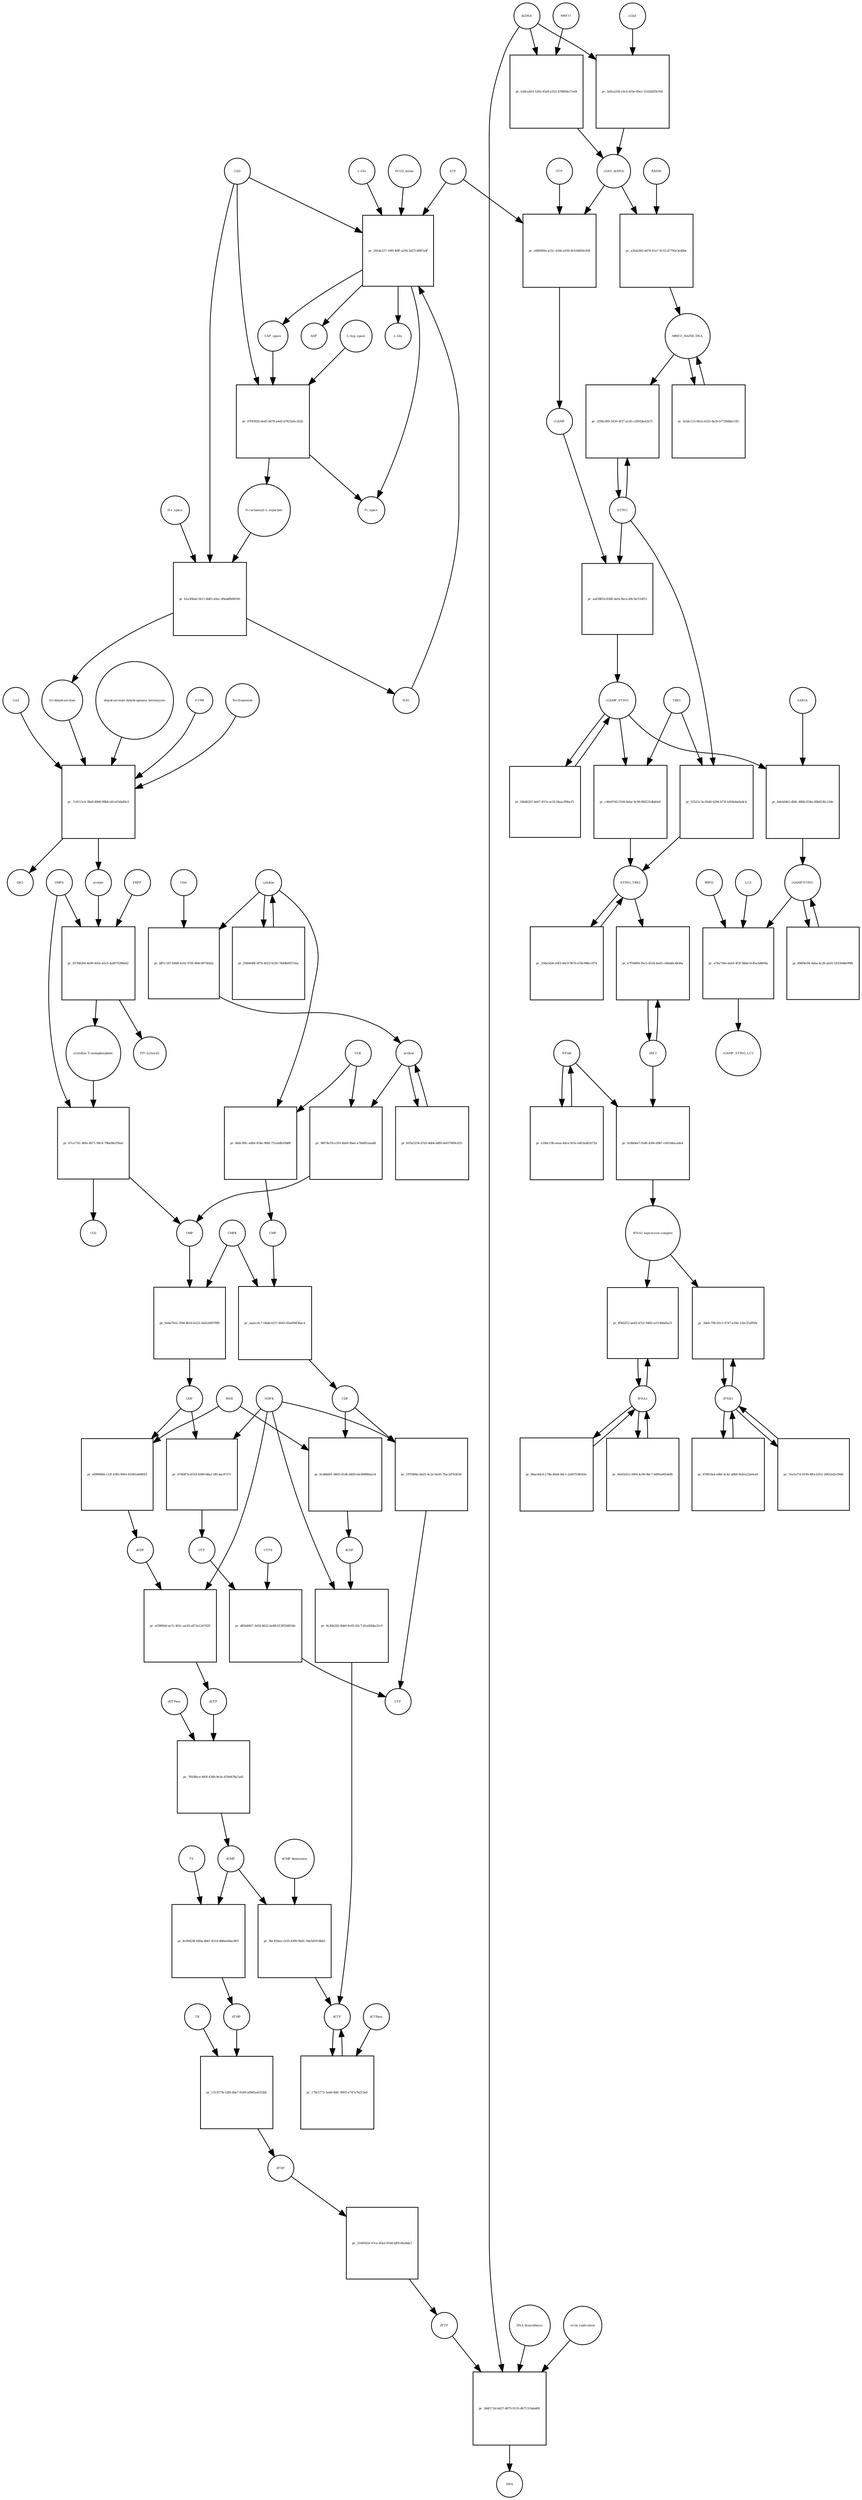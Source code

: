 strict digraph  {
"L-Gln" [annotation="", bipartite=0, cls="simple chemical", fontsize=4, label="L-Gln", shape=circle];
"pr_291da127-16f9-40ff-a294-5d27c8847a4f" [annotation="", bipartite=1, cls=process, fontsize=4, label="pr_291da127-16f9-40ff-a294-5d27c8847a4f", shape=square];
CAP_space [annotation="", bipartite=0, cls="simple chemical", fontsize=4, label=CAP_space, shape=circle];
CAD [annotation="", bipartite=0, cls=macromolecule, fontsize=4, label=CAD, shape=circle];
HCO3_minus [annotation="", bipartite=0, cls="simple chemical", fontsize=4, label=HCO3_minus, shape=circle];
H2O [annotation="", bipartite=0, cls="simple chemical", fontsize=4, label=H2O, shape=circle];
ATP [annotation="", bipartite=0, cls="simple chemical", fontsize=4, label=ATP, shape=circle];
"L-Glu" [annotation="", bipartite=0, cls="simple chemical", fontsize=4, label="L-Glu", shape=circle];
ADP [annotation="", bipartite=0, cls="simple chemical", fontsize=4, label=ADP, shape=circle];
Pi_space [annotation="", bipartite=0, cls="simple chemical", fontsize=4, label=Pi_space, shape=circle];
cytidine [annotation="", bipartite=0, cls="simple chemical", fontsize=4, label=cytidine, shape=circle];
"pr_bff1c187-b9d8-4c92-976f-9b4c0074fab2" [annotation="", bipartite=1, cls=process, fontsize=4, label="pr_bff1c187-b9d8-4c92-976f-9b4c0074fab2", shape=square];
uridine [annotation="", bipartite=0, cls="simple chemical", fontsize=4, label=uridine, shape=circle];
CDA [annotation="", bipartite=0, cls=macromolecule, fontsize=4, label=CDA, shape=circle];
"pr_98f74e59-e310-4bb9-9bee-a7b08fceaadd" [annotation="", bipartite=1, cls=process, fontsize=4, label="pr_98f74e59-e310-4bb9-9bee-a7b08fceaadd", shape=square];
UMP [annotation="", bipartite=0, cls="simple chemical", fontsize=4, label=UMP, shape=circle];
UCK [annotation="", bipartite=0, cls=macromolecule, fontsize=4, label=UCK, shape=circle];
"pr_dbdc36fc-adb4-454e-96bf-751eb4b10b88" [annotation="", bipartite=1, cls=process, fontsize=4, label="pr_dbdc36fc-adb4-454e-96bf-751eb4b10b88", shape=square];
CMP [annotation="", bipartite=0, cls="simple chemical", fontsize=4, label=CMP, shape=circle];
"pr_605a5234-d7d3-4d64-bdf6-0e657899c635" [annotation="", bipartite=1, cls=process, fontsize=4, label="pr_605a5234-d7d3-4d64-bdf6-0e657899c635", shape=square];
"pr_2944648f-9f76-4022-b530-78d0b0957e6a" [annotation="", bipartite=1, cls=process, fontsize=4, label="pr_2944648f-9f76-4022-b530-78d0b0957e6a", shape=square];
"pr_0eda7832-2f0d-4610-b223-3a8220f978f8" [annotation="", bipartite=1, cls=process, fontsize=4, label="pr_0eda7832-2f0d-4610-b223-3a8220f978f8", shape=square];
UDP [annotation="", bipartite=0, cls="simple chemical", fontsize=4, label=UDP, shape=circle];
CMPK [annotation="", bipartite=0, cls=macromolecule, fontsize=4, label=CMPK, shape=circle];
"pr_aaeec6c7-04dd-4157-8443-05a099f36ac4" [annotation="", bipartite=1, cls=process, fontsize=4, label="pr_aaeec6c7-04dd-4157-8443-05a099f36ac4", shape=square];
CDP [annotation="", bipartite=0, cls="simple chemical", fontsize=4, label=CDP, shape=circle];
"pr_474fdf7a-8519-4589-b8a2-2ffc4ac8737c" [annotation="", bipartite=1, cls=process, fontsize=4, label="pr_474fdf7a-8519-4589-b8a2-2ffc4ac8737c", shape=square];
UTP [annotation="", bipartite=0, cls="simple chemical", fontsize=4, label=UTP, shape=circle];
NDPK [annotation="", bipartite=0, cls=macromolecule, fontsize=4, label=NDPK, shape=circle];
"pr_197fd94a-b625-4c2e-9a50-7fac2d7b363d" [annotation="", bipartite=1, cls=process, fontsize=4, label="pr_197fd94a-b625-4c2e-9a50-7fac2d7b363d", shape=square];
CTP [annotation="", bipartite=0, cls="simple chemical", fontsize=4, label=CTP, shape=circle];
"pr_d85d4467-3d18-4622-be88-613f93d816fe" [annotation="", bipartite=1, cls=process, fontsize=4, label="pr_d85d4467-3d18-4622-be88-613f93d816fe", shape=square];
CTPS [annotation="", bipartite=0, cls=macromolecule, fontsize=4, label=CTPS, shape=circle];
"pr_ef09080d-c12f-4385-9941-61081eb06f43" [annotation="", bipartite=1, cls=process, fontsize=4, label="pr_ef09080d-c12f-4385-9941-61081eb06f43", shape=square];
dUDP [annotation="", bipartite=0, cls="simple chemical", fontsize=4, label=dUDP, shape=circle];
RNR [annotation="", bipartite=0, cls=macromolecule, fontsize=4, label=RNR, shape=circle];
"pr_ef39f60d-ee7c-463c-aa30-a873e1247029" [annotation="", bipartite=1, cls=process, fontsize=4, label="pr_ef39f60d-ee7c-463c-aa30-a873e1247029", shape=square];
dUTP [annotation="", bipartite=0, cls="simple chemical", fontsize=4, label=dUTP, shape=circle];
dCDP [annotation="", bipartite=0, cls="simple chemical", fontsize=4, label=dCDP, shape=circle];
"pr_9e36b293-0bb0-4c65-83c7-d1e0084a32c9" [annotation="", bipartite=1, cls=process, fontsize=4, label="pr_9e36b293-0bb0-4c65-83c7-d1e0084a32c9", shape=square];
dCTP [annotation="", bipartite=0, cls="simple chemical", fontsize=4, label=dCTP, shape=circle];
"pr_0cdd6d91-6605-41db-b449-ebc89886ea14" [annotation="", bipartite=1, cls=process, fontsize=4, label="pr_0cdd6d91-6605-41db-b449-ebc89886ea14", shape=square];
"pr_7f928bce-845f-436b-9e3a-47b0478a7a45" [annotation="", bipartite=1, cls=process, fontsize=4, label="pr_7f928bce-845f-436b-9e3a-47b0478a7a45", shape=square];
dUMP [annotation="", bipartite=0, cls="simple chemical", fontsize=4, label=dUMP, shape=circle];
dUTPase [annotation="", bipartite=0, cls=macromolecule, fontsize=4, label=dUTPase, shape=circle];
"pr_178c5772-5edd-4bfc-9005-a747a7b213a9" [annotation="", bipartite=1, cls=process, fontsize=4, label="pr_178c5772-5edd-4bfc-9005-a747a7b213a9", shape=square];
dCTPase [annotation="", bipartite=0, cls=macromolecule, fontsize=4, label=dCTPase, shape=circle];
"pr_9bc45bea-cb33-4399-9bd1-50a5d1818b02" [annotation="", bipartite=1, cls=process, fontsize=4, label="pr_9bc45bea-cb33-4399-9bd1-50a5d1818b02", shape=square];
"dCMP deaminase" [annotation="", bipartite=0, cls=macromolecule, fontsize=4, label="dCMP deaminase", shape=circle];
"pr_8c69424f-640a-4b61-8314-db8ae6dac803" [annotation="", bipartite=1, cls=process, fontsize=4, label="pr_8c69424f-640a-4b61-8314-db8ae6dac803", shape=square];
dTMP [annotation="", bipartite=0, cls="simple chemical", fontsize=4, label=dTMP, shape=circle];
TS [annotation="", bipartite=0, cls=macromolecule, fontsize=4, label=TS, shape=circle];
"pr_1313f77b-52fb-4ba7-9189-a9985a4352bb" [annotation="", bipartite=1, cls=process, fontsize=4, label="pr_1313f77b-52fb-4ba7-9189-a9985a4352bb", shape=square];
dTDP [annotation="", bipartite=0, cls="simple chemical", fontsize=4, label=dTDP, shape=circle];
TK [annotation="", bipartite=0, cls=macromolecule, fontsize=4, label=TK, shape=circle];
"pr_2160562e-47ce-45b2-810d-bfffc0b28da7" [annotation="", bipartite=1, cls=process, fontsize=4, label="pr_2160562e-47ce-45b2-810d-bfffc0b28da7", shape=square];
dTTP [annotation="", bipartite=0, cls="simple chemical", fontsize=4, label=dTTP, shape=circle];
dsDNA [annotation="", bipartite=0, cls="simple chemical", fontsize=4, label=dsDNA, shape=circle];
"pr_3a0ca258-c0c0-41be-85a1-3103d2f5b764" [annotation="", bipartite=1, cls=process, fontsize=4, label="pr_3a0ca258-c0c0-41be-85a1-3103d2f5b764", shape=square];
cGAS [annotation="", bipartite=0, cls=macromolecule, fontsize=4, label=cGAS, shape=circle];
cGAS_dsDNA [annotation="", bipartite=0, cls=complex, fontsize=4, label=cGAS_dsDNA, shape=circle];
"pr_e680909a-a55c-41bb-a930-8c03d456c838" [annotation="", bipartite=1, cls=process, fontsize=4, label="pr_e680909a-a55c-41bb-a930-8c03d456c838", shape=square];
GTP [annotation="", bipartite=0, cls="simple chemical", fontsize=4, label=GTP, shape=circle];
cGAMP [annotation="", bipartite=0, cls="simple chemical", fontsize=4, label=cGAMP, shape=circle];
"pr_aaf2881b-83d0-4afa-8eca-d9c5ef154f53" [annotation="", bipartite=1, cls=process, fontsize=4, label="pr_aaf2881b-83d0-4afa-8eca-d9c5ef154f53", shape=square];
STING [annotation="", bipartite=0, cls="macromolecule multimer", fontsize=4, label=STING, shape=circle];
cGAMP_STING [annotation="", bipartite=0, cls=complex, fontsize=4, label=cGAMP_STING, shape=circle];
TBK1 [annotation="", bipartite=0, cls=macromolecule, fontsize=4, label=TBK1, shape=circle];
"pr_c46e97d2-f164-4eba-9c98-860231db46e4" [annotation="", bipartite=1, cls=process, fontsize=4, label="pr_c46e97d2-f164-4eba-9c98-860231db46e4", shape=square];
STING_TBK1 [annotation="", bipartite=0, cls=complex, fontsize=4, label=STING_TBK1, shape=circle];
"pr_fd648207-be67-457a-ac5f-f4aacf98acf5" [annotation="", bipartite=1, cls=process, fontsize=4, label="pr_fd648207-be67-457a-ac5f-f4aacf98acf5", shape=square];
"pr_258a5d26-e9f3-46c9-9076-b7dc99bcc074" [annotation="", bipartite=1, cls=process, fontsize=4, label="pr_258a5d26-e9f3-46c9-9076-b7dc99bcc074", shape=square];
"NF-kB" [annotation="", bipartite=0, cls=complex, fontsize=4, label="NF-kB", shape=circle];
"pr_e24bc19b-eeaa-4dca-9cfe-b403a4820724" [annotation="", bipartite=1, cls=process, fontsize=4, label="pr_e24bc19b-eeaa-4dca-9cfe-b403a4820724", shape=square];
IFNA1 [annotation="", bipartite=0, cls="nucleic acid feature", fontsize=4, label=IFNA1, shape=circle];
"pr_60e02d12-00f4-4c09-9bc7-6d95a0654efb" [annotation="", bipartite=1, cls=process, fontsize=4, label="pr_60e02d12-00f4-4c09-9bc7-6d95a0654efb", shape=square];
IFNB1 [annotation="", bipartite=0, cls="nucleic acid feature", fontsize=4, label=IFNB1, shape=circle];
"pr_7ee5cf7d-9199-4ffa-b352-20652d2e39d0" [annotation="", bipartite=1, cls=process, fontsize=4, label="pr_7ee5cf7d-9199-4ffa-b352-20652d2e39d0", shape=square];
"pr_86ac6dc6-174b-40a6-b6c1-2afd7538165e" [annotation="", bipartite=1, cls=process, fontsize=4, label="pr_86ac6dc6-174b-40a6-b6c1-2afd7538165e", shape=square];
"pr_678f10a4-e6bf-4c42-a8b9-9a41a22a0ea9" [annotation="", bipartite=1, cls=process, fontsize=4, label="pr_678f10a4-e6bf-4c42-a8b9-9a41a22a0ea9", shape=square];
"pr_3defc796-85c3-4747-a39d-12bc37eff60c" [annotation="", bipartite=1, cls=process, fontsize=4, label="pr_3defc796-85c3-4747-a39d-12bc37eff60c", shape=square];
"IFNA1 expression complex" [annotation="", bipartite=0, cls=complex, fontsize=4, label="IFNA1 expression complex", shape=circle];
"cGAMP-STING" [annotation="", bipartite=0, cls=complex, fontsize=4, label="cGAMP-STING", shape=circle];
"pr_896f4e94-0aba-4c26-ab35-1933048e99fb" [annotation="", bipartite=1, cls=process, fontsize=4, label="pr_896f4e94-0aba-4c26-ab35-1933048e99fb", shape=square];
"pr_b28ca433-5282-45a8-a352-478804a17e04" [annotation="", bipartite=1, cls=process, fontsize=4, label="pr_b28ca433-5282-45a8-a352-478804a17e04", shape=square];
MRE11 [annotation="", bipartite=0, cls="macromolecule multimer", fontsize=4, label=MRE11, shape=circle];
RAD50 [annotation="", bipartite=0, cls="macromolecule multimer", fontsize=4, label=RAD50, shape=circle];
"pr_a2fab365-6d78-41a7-9c52-d7795e3edbbe" [annotation="", bipartite=1, cls=process, fontsize=4, label="pr_a2fab365-6d78-41a7-9c52-d7795e3edbbe", shape=square];
MRE11_RAD50_DNA [annotation="", bipartite=0, cls=complex, fontsize=4, label=MRE11_RAD50_DNA, shape=circle];
IRF3 [annotation="", bipartite=0, cls="macromolecule multimer", fontsize=4, label=IRF3, shape=circle];
"pr_a7f59d94-3bc5-4524-8a62-c68abbc4b36a" [annotation="", bipartite=1, cls=process, fontsize=4, label="pr_a7f59d94-3bc5-4524-8a62-c68abbc4b36a", shape=square];
"pr_6de0d462-db8c-486b-934a-00b0536c234e" [annotation="", bipartite=1, cls=process, fontsize=4, label="pr_6de0d462-db8c-486b-934a-00b0536c234e", shape=square];
SAR1A [annotation="", bipartite=0, cls=macromolecule, fontsize=4, label=SAR1A, shape=circle];
"pr_a76a756e-6ab3-4f2f-9ddd-0cffacb8604a" [annotation="", bipartite=1, cls=process, fontsize=4, label="pr_a76a756e-6ab3-4f2f-9ddd-0cffacb8604a", shape=square];
LC3 [annotation="", bipartite=0, cls=macromolecule, fontsize=4, label=LC3, shape=circle];
cGAMP_STING_LC3 [annotation="", bipartite=0, cls=complex, fontsize=4, label=cGAMP_STING_LC3, shape=circle];
WIPI2 [annotation="", bipartite=0, cls=macromolecule, fontsize=4, label=WIPI2, shape=circle];
"pr_2594c409-5839-4f37-acd5-c2891ded1b75" [annotation="", bipartite=1, cls=process, fontsize=4, label="pr_2594c409-5839-4f37-acd5-c2891ded1b75", shape=square];
"pr_02522c3a-65dd-4294-b72f-b504aba0e8c4" [annotation="", bipartite=1, cls=process, fontsize=4, label="pr_02522c3a-65dd-4294-b72f-b504aba0e8c4", shape=square];
"pr_fa5dc113-00cb-4323-8a20-b7728dbb1193" [annotation="", bipartite=1, cls=process, fontsize=4, label="pr_fa5dc113-00cb-4323-8a20-b7728dbb1193", shape=square];
"pr_97f4592b-ded5-4478-a4e0-b7825e6c202b" [annotation="", bipartite=1, cls=process, fontsize=4, label="pr_97f4592b-ded5-4478-a4e0-b7825e6c202b", shape=square];
"N-carbamoyl-L-aspartate" [annotation="", bipartite=0, cls="simple chemical", fontsize=4, label="N-carbamoyl-L-aspartate", shape=circle];
"L-Asp_space" [annotation="", bipartite=0, cls="simple chemical", fontsize=4, label="L-Asp_space", shape=circle];
"pr_b1a30bab-5b11-4b82-a0ac-49addfb06500" [annotation="", bipartite=1, cls=process, fontsize=4, label="pr_b1a30bab-5b11-4b82-a0ac-49addfb06500", shape=square];
"(S)-dihydroorotate" [annotation="", bipartite=0, cls="simple chemical", fontsize=4, label="(S)-dihydroorotate", shape=circle];
"H+_space" [annotation="", bipartite=0, cls="simple chemical", fontsize=4, label="H+_space", shape=circle];
"pr_7cd115c4-38a8-4866-89b4-e81e03da49c5" [annotation="", bipartite=1, cls=process, fontsize=4, label="pr_7cd115c4-38a8-4866-89b4-e81e03da49c5", shape=square];
orotate [annotation="", bipartite=0, cls="simple chemical", fontsize=4, label=orotate, shape=circle];
"dihydroorotate dehydrogenase holoenzyme" [annotation="", bipartite=0, cls="simple chemical", fontsize=4, label="dihydroorotate dehydrogenase holoenzyme", shape=circle];
P1788 [annotation="", bipartite=0, cls="simple chemical", fontsize=4, label=P1788, shape=circle];
Teriflunomide [annotation="", bipartite=0, cls="simple chemical", fontsize=4, label=Teriflunomide, shape=circle];
CoQ [annotation="", bipartite=0, cls="simple chemical", fontsize=4, label=CoQ, shape=circle];
QH2 [annotation="", bipartite=0, cls="simple chemical", fontsize=4, label=QH2, shape=circle];
"pr_937682b0-4e96-402e-b5c0-4af870288a62" [annotation="", bipartite=1, cls=process, fontsize=4, label="pr_937682b0-4e96-402e-b5c0-4af870288a62", shape=square];
"orotidine 5'-monophosphate" [annotation="", bipartite=0, cls="simple chemical", fontsize=4, label="orotidine 5'-monophosphate", shape=circle];
UMPS [annotation="", bipartite=0, cls="macromolecule multimer", fontsize=4, label=UMPS, shape=circle];
PRPP [annotation="", bipartite=0, cls="simple chemical", fontsize=4, label=PRPP, shape=circle];
"PPi [cytosol]" [annotation="", bipartite=0, cls="simple chemical", fontsize=4, label="PPi [cytosol]", shape=circle];
"pr_67ce71fc-46fe-4b71-98c8-70ba96cf56a6" [annotation="", bipartite=1, cls=process, fontsize=4, label="pr_67ce71fc-46fe-4b71-98c8-70ba96cf56a6", shape=square];
CO2 [annotation="", bipartite=0, cls="simple chemical", fontsize=4, label=CO2, shape=circle];
"pr_3d4f172d-bd27-4875-9133-db71319abd68" [annotation="", bipartite=1, cls=process, fontsize=4, label="pr_3d4f172d-bd27-4875-9133-db71319abd68", shape=square];
DNA [annotation="", bipartite=0, cls="nucleic acid feature", fontsize=4, label=DNA, shape=circle];
"DNA biosynthesis" [annotation="urn_miriam_obo.go_GO%3A0071897", bipartite=0, cls=phenotype, fontsize=4, label="DNA biosynthesis", shape=circle];
"virus replication" [annotation="", bipartite=0, cls=phenotype, fontsize=4, label="virus replication", shape=circle];
"pr_ff8d2f52-aed3-47a1-9465-acf1466d5a31" [annotation="", bipartite=1, cls=process, fontsize=4, label="pr_ff8d2f52-aed3-47a1-9465-acf1466d5a31", shape=square];
"pr_6c8b0ee7-fed8-4266-b9b7-c66144aca4e4" [annotation="", bipartite=1, cls=process, fontsize=4, label="pr_6c8b0ee7-fed8-4266-b9b7-c66144aca4e4", shape=square];
"L-Gln" -> "pr_291da127-16f9-40ff-a294-5d27c8847a4f"  [annotation="", interaction_type=consumption];
"pr_291da127-16f9-40ff-a294-5d27c8847a4f" -> CAP_space  [annotation="", interaction_type=production];
"pr_291da127-16f9-40ff-a294-5d27c8847a4f" -> "L-Glu"  [annotation="", interaction_type=production];
"pr_291da127-16f9-40ff-a294-5d27c8847a4f" -> ADP  [annotation="", interaction_type=production];
"pr_291da127-16f9-40ff-a294-5d27c8847a4f" -> Pi_space  [annotation="", interaction_type=production];
CAP_space -> "pr_97f4592b-ded5-4478-a4e0-b7825e6c202b"  [annotation="", interaction_type=consumption];
CAD -> "pr_291da127-16f9-40ff-a294-5d27c8847a4f"  [annotation=urn_miriam_reactome_REACT_1698, interaction_type=catalysis];
CAD -> "pr_97f4592b-ded5-4478-a4e0-b7825e6c202b"  [annotation=urn_miriam_reactome_REACT_1698, interaction_type=catalysis];
CAD -> "pr_b1a30bab-5b11-4b82-a0ac-49addfb06500"  [annotation=urn_miriam_reactome_REACT_1698, interaction_type=catalysis];
HCO3_minus -> "pr_291da127-16f9-40ff-a294-5d27c8847a4f"  [annotation="", interaction_type=consumption];
H2O -> "pr_291da127-16f9-40ff-a294-5d27c8847a4f"  [annotation="", interaction_type=consumption];
ATP -> "pr_291da127-16f9-40ff-a294-5d27c8847a4f"  [annotation="", interaction_type=consumption];
ATP -> "pr_e680909a-a55c-41bb-a930-8c03d456c838"  [annotation="", interaction_type=consumption];
cytidine -> "pr_bff1c187-b9d8-4c92-976f-9b4c0074fab2"  [annotation="", interaction_type=consumption];
cytidine -> "pr_dbdc36fc-adb4-454e-96bf-751eb4b10b88"  [annotation="", interaction_type=consumption];
cytidine -> "pr_2944648f-9f76-4022-b530-78d0b0957e6a"  [annotation="", interaction_type=consumption];
"pr_bff1c187-b9d8-4c92-976f-9b4c0074fab2" -> uridine  [annotation="", interaction_type=production];
uridine -> "pr_98f74e59-e310-4bb9-9bee-a7b08fceaadd"  [annotation="", interaction_type=consumption];
uridine -> "pr_605a5234-d7d3-4d64-bdf6-0e657899c635"  [annotation="", interaction_type=consumption];
CDA -> "pr_bff1c187-b9d8-4c92-976f-9b4c0074fab2"  [annotation="", interaction_type=catalysis];
"pr_98f74e59-e310-4bb9-9bee-a7b08fceaadd" -> UMP  [annotation="", interaction_type=production];
UMP -> "pr_0eda7832-2f0d-4610-b223-3a8220f978f8"  [annotation="", interaction_type=consumption];
UCK -> "pr_98f74e59-e310-4bb9-9bee-a7b08fceaadd"  [annotation="", interaction_type=catalysis];
UCK -> "pr_dbdc36fc-adb4-454e-96bf-751eb4b10b88"  [annotation="", interaction_type=catalysis];
"pr_dbdc36fc-adb4-454e-96bf-751eb4b10b88" -> CMP  [annotation="", interaction_type=production];
CMP -> "pr_aaeec6c7-04dd-4157-8443-05a099f36ac4"  [annotation="", interaction_type=consumption];
"pr_605a5234-d7d3-4d64-bdf6-0e657899c635" -> uridine  [annotation="", interaction_type=production];
"pr_2944648f-9f76-4022-b530-78d0b0957e6a" -> cytidine  [annotation="", interaction_type=production];
"pr_0eda7832-2f0d-4610-b223-3a8220f978f8" -> UDP  [annotation="", interaction_type=production];
UDP -> "pr_474fdf7a-8519-4589-b8a2-2ffc4ac8737c"  [annotation="", interaction_type=consumption];
UDP -> "pr_ef09080d-c12f-4385-9941-61081eb06f43"  [annotation="", interaction_type=consumption];
CMPK -> "pr_0eda7832-2f0d-4610-b223-3a8220f978f8"  [annotation="", interaction_type=catalysis];
CMPK -> "pr_aaeec6c7-04dd-4157-8443-05a099f36ac4"  [annotation="", interaction_type=catalysis];
"pr_aaeec6c7-04dd-4157-8443-05a099f36ac4" -> CDP  [annotation="", interaction_type=production];
CDP -> "pr_197fd94a-b625-4c2e-9a50-7fac2d7b363d"  [annotation="", interaction_type=consumption];
CDP -> "pr_0cdd6d91-6605-41db-b449-ebc89886ea14"  [annotation="", interaction_type=consumption];
"pr_474fdf7a-8519-4589-b8a2-2ffc4ac8737c" -> UTP  [annotation="", interaction_type=production];
UTP -> "pr_d85d4467-3d18-4622-be88-613f93d816fe"  [annotation="", interaction_type=consumption];
NDPK -> "pr_474fdf7a-8519-4589-b8a2-2ffc4ac8737c"  [annotation="", interaction_type=catalysis];
NDPK -> "pr_197fd94a-b625-4c2e-9a50-7fac2d7b363d"  [annotation="", interaction_type=catalysis];
NDPK -> "pr_ef39f60d-ee7c-463c-aa30-a873e1247029"  [annotation="", interaction_type=catalysis];
NDPK -> "pr_9e36b293-0bb0-4c65-83c7-d1e0084a32c9"  [annotation="", interaction_type=catalysis];
"pr_197fd94a-b625-4c2e-9a50-7fac2d7b363d" -> CTP  [annotation="", interaction_type=production];
"pr_d85d4467-3d18-4622-be88-613f93d816fe" -> CTP  [annotation="", interaction_type=production];
CTPS -> "pr_d85d4467-3d18-4622-be88-613f93d816fe"  [annotation="", interaction_type=catalysis];
"pr_ef09080d-c12f-4385-9941-61081eb06f43" -> dUDP  [annotation="", interaction_type=production];
dUDP -> "pr_ef39f60d-ee7c-463c-aa30-a873e1247029"  [annotation="", interaction_type=consumption];
RNR -> "pr_ef09080d-c12f-4385-9941-61081eb06f43"  [annotation="", interaction_type=catalysis];
RNR -> "pr_0cdd6d91-6605-41db-b449-ebc89886ea14"  [annotation="", interaction_type=catalysis];
"pr_ef39f60d-ee7c-463c-aa30-a873e1247029" -> dUTP  [annotation="", interaction_type=production];
dUTP -> "pr_7f928bce-845f-436b-9e3a-47b0478a7a45"  [annotation="", interaction_type=consumption];
dCDP -> "pr_9e36b293-0bb0-4c65-83c7-d1e0084a32c9"  [annotation="", interaction_type=consumption];
"pr_9e36b293-0bb0-4c65-83c7-d1e0084a32c9" -> dCTP  [annotation="", interaction_type=production];
dCTP -> "pr_178c5772-5edd-4bfc-9005-a747a7b213a9"  [annotation="", interaction_type=consumption];
"pr_0cdd6d91-6605-41db-b449-ebc89886ea14" -> dCDP  [annotation="", interaction_type=production];
"pr_7f928bce-845f-436b-9e3a-47b0478a7a45" -> dUMP  [annotation="", interaction_type=production];
dUMP -> "pr_9bc45bea-cb33-4399-9bd1-50a5d1818b02"  [annotation="", interaction_type=consumption];
dUMP -> "pr_8c69424f-640a-4b61-8314-db8ae6dac803"  [annotation="", interaction_type=consumption];
dUTPase -> "pr_7f928bce-845f-436b-9e3a-47b0478a7a45"  [annotation="", interaction_type=catalysis];
"pr_178c5772-5edd-4bfc-9005-a747a7b213a9" -> dCTP  [annotation="", interaction_type=production];
dCTPase -> "pr_178c5772-5edd-4bfc-9005-a747a7b213a9"  [annotation="", interaction_type=catalysis];
"pr_9bc45bea-cb33-4399-9bd1-50a5d1818b02" -> dCTP  [annotation="", interaction_type=production];
"dCMP deaminase" -> "pr_9bc45bea-cb33-4399-9bd1-50a5d1818b02"  [annotation="", interaction_type=catalysis];
"pr_8c69424f-640a-4b61-8314-db8ae6dac803" -> dTMP  [annotation="", interaction_type=production];
dTMP -> "pr_1313f77b-52fb-4ba7-9189-a9985a4352bb"  [annotation="", interaction_type=consumption];
TS -> "pr_8c69424f-640a-4b61-8314-db8ae6dac803"  [annotation="", interaction_type=catalysis];
"pr_1313f77b-52fb-4ba7-9189-a9985a4352bb" -> dTDP  [annotation="", interaction_type=production];
dTDP -> "pr_2160562e-47ce-45b2-810d-bfffc0b28da7"  [annotation="", interaction_type=consumption];
TK -> "pr_1313f77b-52fb-4ba7-9189-a9985a4352bb"  [annotation="", interaction_type=catalysis];
"pr_2160562e-47ce-45b2-810d-bfffc0b28da7" -> dTTP  [annotation="", interaction_type=production];
dTTP -> "pr_3d4f172d-bd27-4875-9133-db71319abd68"  [annotation="", interaction_type=consumption];
dsDNA -> "pr_3a0ca258-c0c0-41be-85a1-3103d2f5b764"  [annotation="", interaction_type=consumption];
dsDNA -> "pr_b28ca433-5282-45a8-a352-478804a17e04"  [annotation="", interaction_type=consumption];
dsDNA -> "pr_3d4f172d-bd27-4875-9133-db71319abd68"  [annotation="", interaction_type=consumption];
"pr_3a0ca258-c0c0-41be-85a1-3103d2f5b764" -> cGAS_dsDNA  [annotation="", interaction_type=production];
cGAS -> "pr_3a0ca258-c0c0-41be-85a1-3103d2f5b764"  [annotation="", interaction_type=consumption];
cGAS_dsDNA -> "pr_e680909a-a55c-41bb-a930-8c03d456c838"  [annotation="", interaction_type=catalysis];
cGAS_dsDNA -> "pr_a2fab365-6d78-41a7-9c52-d7795e3edbbe"  [annotation="", interaction_type=consumption];
"pr_e680909a-a55c-41bb-a930-8c03d456c838" -> cGAMP  [annotation="", interaction_type=production];
GTP -> "pr_e680909a-a55c-41bb-a930-8c03d456c838"  [annotation="", interaction_type=consumption];
cGAMP -> "pr_aaf2881b-83d0-4afa-8eca-d9c5ef154f53"  [annotation="", interaction_type=consumption];
"pr_aaf2881b-83d0-4afa-8eca-d9c5ef154f53" -> cGAMP_STING  [annotation="", interaction_type=production];
STING -> "pr_aaf2881b-83d0-4afa-8eca-d9c5ef154f53"  [annotation="", interaction_type=consumption];
STING -> "pr_2594c409-5839-4f37-acd5-c2891ded1b75"  [annotation="", interaction_type=consumption];
STING -> "pr_02522c3a-65dd-4294-b72f-b504aba0e8c4"  [annotation="", interaction_type=consumption];
cGAMP_STING -> "pr_c46e97d2-f164-4eba-9c98-860231db46e4"  [annotation="", interaction_type=consumption];
cGAMP_STING -> "pr_fd648207-be67-457a-ac5f-f4aacf98acf5"  [annotation="", interaction_type=consumption];
cGAMP_STING -> "pr_6de0d462-db8c-486b-934a-00b0536c234e"  [annotation="", interaction_type=consumption];
TBK1 -> "pr_c46e97d2-f164-4eba-9c98-860231db46e4"  [annotation="", interaction_type=consumption];
TBK1 -> "pr_02522c3a-65dd-4294-b72f-b504aba0e8c4"  [annotation="", interaction_type=consumption];
"pr_c46e97d2-f164-4eba-9c98-860231db46e4" -> STING_TBK1  [annotation="", interaction_type=production];
STING_TBK1 -> "pr_258a5d26-e9f3-46c9-9076-b7dc99bcc074"  [annotation="", interaction_type=consumption];
STING_TBK1 -> "pr_a7f59d94-3bc5-4524-8a62-c68abbc4b36a"  [annotation="", interaction_type=catalysis];
"pr_fd648207-be67-457a-ac5f-f4aacf98acf5" -> cGAMP_STING  [annotation="", interaction_type=production];
"pr_258a5d26-e9f3-46c9-9076-b7dc99bcc074" -> STING_TBK1  [annotation="", interaction_type=production];
"NF-kB" -> "pr_e24bc19b-eeaa-4dca-9cfe-b403a4820724"  [annotation="", interaction_type=consumption];
"NF-kB" -> "pr_6c8b0ee7-fed8-4266-b9b7-c66144aca4e4"  [annotation="", interaction_type=consumption];
"pr_e24bc19b-eeaa-4dca-9cfe-b403a4820724" -> "NF-kB"  [annotation="", interaction_type=production];
IFNA1 -> "pr_60e02d12-00f4-4c09-9bc7-6d95a0654efb"  [annotation="", interaction_type=consumption];
IFNA1 -> "pr_86ac6dc6-174b-40a6-b6c1-2afd7538165e"  [annotation="", interaction_type=consumption];
IFNA1 -> "pr_ff8d2f52-aed3-47a1-9465-acf1466d5a31"  [annotation="", interaction_type=consumption];
"pr_60e02d12-00f4-4c09-9bc7-6d95a0654efb" -> IFNA1  [annotation="", interaction_type=production];
IFNB1 -> "pr_7ee5cf7d-9199-4ffa-b352-20652d2e39d0"  [annotation="", interaction_type=consumption];
IFNB1 -> "pr_678f10a4-e6bf-4c42-a8b9-9a41a22a0ea9"  [annotation="", interaction_type=consumption];
IFNB1 -> "pr_3defc796-85c3-4747-a39d-12bc37eff60c"  [annotation="", interaction_type=consumption];
"pr_7ee5cf7d-9199-4ffa-b352-20652d2e39d0" -> IFNB1  [annotation="", interaction_type=production];
"pr_86ac6dc6-174b-40a6-b6c1-2afd7538165e" -> IFNA1  [annotation="", interaction_type=production];
"pr_678f10a4-e6bf-4c42-a8b9-9a41a22a0ea9" -> IFNB1  [annotation="", interaction_type=production];
"pr_3defc796-85c3-4747-a39d-12bc37eff60c" -> IFNB1  [annotation="", interaction_type=production];
"IFNA1 expression complex" -> "pr_3defc796-85c3-4747-a39d-12bc37eff60c"  [annotation="", interaction_type=stimulation];
"IFNA1 expression complex" -> "pr_ff8d2f52-aed3-47a1-9465-acf1466d5a31"  [annotation="", interaction_type=stimulation];
"cGAMP-STING" -> "pr_896f4e94-0aba-4c26-ab35-1933048e99fb"  [annotation="", interaction_type=consumption];
"cGAMP-STING" -> "pr_a76a756e-6ab3-4f2f-9ddd-0cffacb8604a"  [annotation="", interaction_type=consumption];
"pr_896f4e94-0aba-4c26-ab35-1933048e99fb" -> "cGAMP-STING"  [annotation="", interaction_type=production];
"pr_b28ca433-5282-45a8-a352-478804a17e04" -> cGAS_dsDNA  [annotation="", interaction_type=production];
MRE11 -> "pr_b28ca433-5282-45a8-a352-478804a17e04"  [annotation="", interaction_type=consumption];
RAD50 -> "pr_a2fab365-6d78-41a7-9c52-d7795e3edbbe"  [annotation="", interaction_type=consumption];
"pr_a2fab365-6d78-41a7-9c52-d7795e3edbbe" -> MRE11_RAD50_DNA  [annotation="", interaction_type=production];
MRE11_RAD50_DNA -> "pr_2594c409-5839-4f37-acd5-c2891ded1b75"  [annotation="", interaction_type=catalysis];
MRE11_RAD50_DNA -> "pr_fa5dc113-00cb-4323-8a20-b7728dbb1193"  [annotation="", interaction_type=consumption];
IRF3 -> "pr_a7f59d94-3bc5-4524-8a62-c68abbc4b36a"  [annotation="", interaction_type=consumption];
IRF3 -> "pr_6c8b0ee7-fed8-4266-b9b7-c66144aca4e4"  [annotation="", interaction_type=consumption];
"pr_a7f59d94-3bc5-4524-8a62-c68abbc4b36a" -> IRF3  [annotation="", interaction_type=production];
"pr_6de0d462-db8c-486b-934a-00b0536c234e" -> "cGAMP-STING"  [annotation="", interaction_type=production];
SAR1A -> "pr_6de0d462-db8c-486b-934a-00b0536c234e"  [annotation="", interaction_type=catalysis];
"pr_a76a756e-6ab3-4f2f-9ddd-0cffacb8604a" -> cGAMP_STING_LC3  [annotation="", interaction_type=production];
LC3 -> "pr_a76a756e-6ab3-4f2f-9ddd-0cffacb8604a"  [annotation="", interaction_type=consumption];
WIPI2 -> "pr_a76a756e-6ab3-4f2f-9ddd-0cffacb8604a"  [annotation="", interaction_type=catalysis];
"pr_2594c409-5839-4f37-acd5-c2891ded1b75" -> STING  [annotation="", interaction_type=production];
"pr_02522c3a-65dd-4294-b72f-b504aba0e8c4" -> STING_TBK1  [annotation="", interaction_type=production];
"pr_fa5dc113-00cb-4323-8a20-b7728dbb1193" -> MRE11_RAD50_DNA  [annotation="", interaction_type=production];
"pr_97f4592b-ded5-4478-a4e0-b7825e6c202b" -> "N-carbamoyl-L-aspartate"  [annotation="", interaction_type=production];
"pr_97f4592b-ded5-4478-a4e0-b7825e6c202b" -> Pi_space  [annotation="", interaction_type=production];
"N-carbamoyl-L-aspartate" -> "pr_b1a30bab-5b11-4b82-a0ac-49addfb06500"  [annotation="", interaction_type=consumption];
"L-Asp_space" -> "pr_97f4592b-ded5-4478-a4e0-b7825e6c202b"  [annotation="", interaction_type=consumption];
"pr_b1a30bab-5b11-4b82-a0ac-49addfb06500" -> "(S)-dihydroorotate"  [annotation="", interaction_type=production];
"pr_b1a30bab-5b11-4b82-a0ac-49addfb06500" -> H2O  [annotation="", interaction_type=production];
"(S)-dihydroorotate" -> "pr_7cd115c4-38a8-4866-89b4-e81e03da49c5"  [annotation="", interaction_type=consumption];
"H+_space" -> "pr_b1a30bab-5b11-4b82-a0ac-49addfb06500"  [annotation="", interaction_type=consumption];
"pr_7cd115c4-38a8-4866-89b4-e81e03da49c5" -> orotate  [annotation="", interaction_type=production];
"pr_7cd115c4-38a8-4866-89b4-e81e03da49c5" -> QH2  [annotation="", interaction_type=production];
orotate -> "pr_937682b0-4e96-402e-b5c0-4af870288a62"  [annotation="", interaction_type=consumption];
"dihydroorotate dehydrogenase holoenzyme" -> "pr_7cd115c4-38a8-4866-89b4-e81e03da49c5"  [annotation=urn_miriam_reactome_REACT_1698, interaction_type=catalysis];
P1788 -> "pr_7cd115c4-38a8-4866-89b4-e81e03da49c5"  [annotation=urn_miriam_reactome_REACT_1698, interaction_type=inhibition];
Teriflunomide -> "pr_7cd115c4-38a8-4866-89b4-e81e03da49c5"  [annotation=urn_miriam_reactome_REACT_1698, interaction_type=inhibition];
CoQ -> "pr_7cd115c4-38a8-4866-89b4-e81e03da49c5"  [annotation="", interaction_type=consumption];
"pr_937682b0-4e96-402e-b5c0-4af870288a62" -> "orotidine 5'-monophosphate"  [annotation="", interaction_type=production];
"pr_937682b0-4e96-402e-b5c0-4af870288a62" -> "PPi [cytosol]"  [annotation="", interaction_type=production];
"orotidine 5'-monophosphate" -> "pr_67ce71fc-46fe-4b71-98c8-70ba96cf56a6"  [annotation="", interaction_type=consumption];
UMPS -> "pr_937682b0-4e96-402e-b5c0-4af870288a62"  [annotation=urn_miriam_reactome_REACT_1698, interaction_type=catalysis];
UMPS -> "pr_67ce71fc-46fe-4b71-98c8-70ba96cf56a6"  [annotation=urn_miriam_reactome_REACT_1698, interaction_type=catalysis];
PRPP -> "pr_937682b0-4e96-402e-b5c0-4af870288a62"  [annotation="", interaction_type=consumption];
"pr_67ce71fc-46fe-4b71-98c8-70ba96cf56a6" -> UMP  [annotation="", interaction_type=production];
"pr_67ce71fc-46fe-4b71-98c8-70ba96cf56a6" -> CO2  [annotation="", interaction_type=production];
"pr_3d4f172d-bd27-4875-9133-db71319abd68" -> DNA  [annotation="", interaction_type=production];
"DNA biosynthesis" -> "pr_3d4f172d-bd27-4875-9133-db71319abd68"  [annotation="", interaction_type=catalysis];
"virus replication" -> "pr_3d4f172d-bd27-4875-9133-db71319abd68"  [annotation="", interaction_type=inhibition];
"pr_ff8d2f52-aed3-47a1-9465-acf1466d5a31" -> IFNA1  [annotation="", interaction_type=production];
"pr_6c8b0ee7-fed8-4266-b9b7-c66144aca4e4" -> "IFNA1 expression complex"  [annotation="", interaction_type=production];
}
